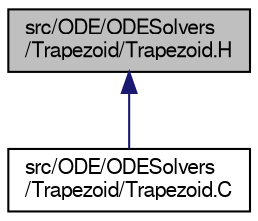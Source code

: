digraph "src/ODE/ODESolvers/Trapezoid/Trapezoid.H"
{
  bgcolor="transparent";
  edge [fontname="FreeSans",fontsize="10",labelfontname="FreeSans",labelfontsize="10"];
  node [fontname="FreeSans",fontsize="10",shape=record];
  Node95 [label="src/ODE/ODESolvers\l/Trapezoid/Trapezoid.H",height=0.2,width=0.4,color="black", fillcolor="grey75", style="filled", fontcolor="black"];
  Node95 -> Node96 [dir="back",color="midnightblue",fontsize="10",style="solid",fontname="FreeSans"];
  Node96 [label="src/ODE/ODESolvers\l/Trapezoid/Trapezoid.C",height=0.2,width=0.4,color="black",URL="$a08360.html"];
}
